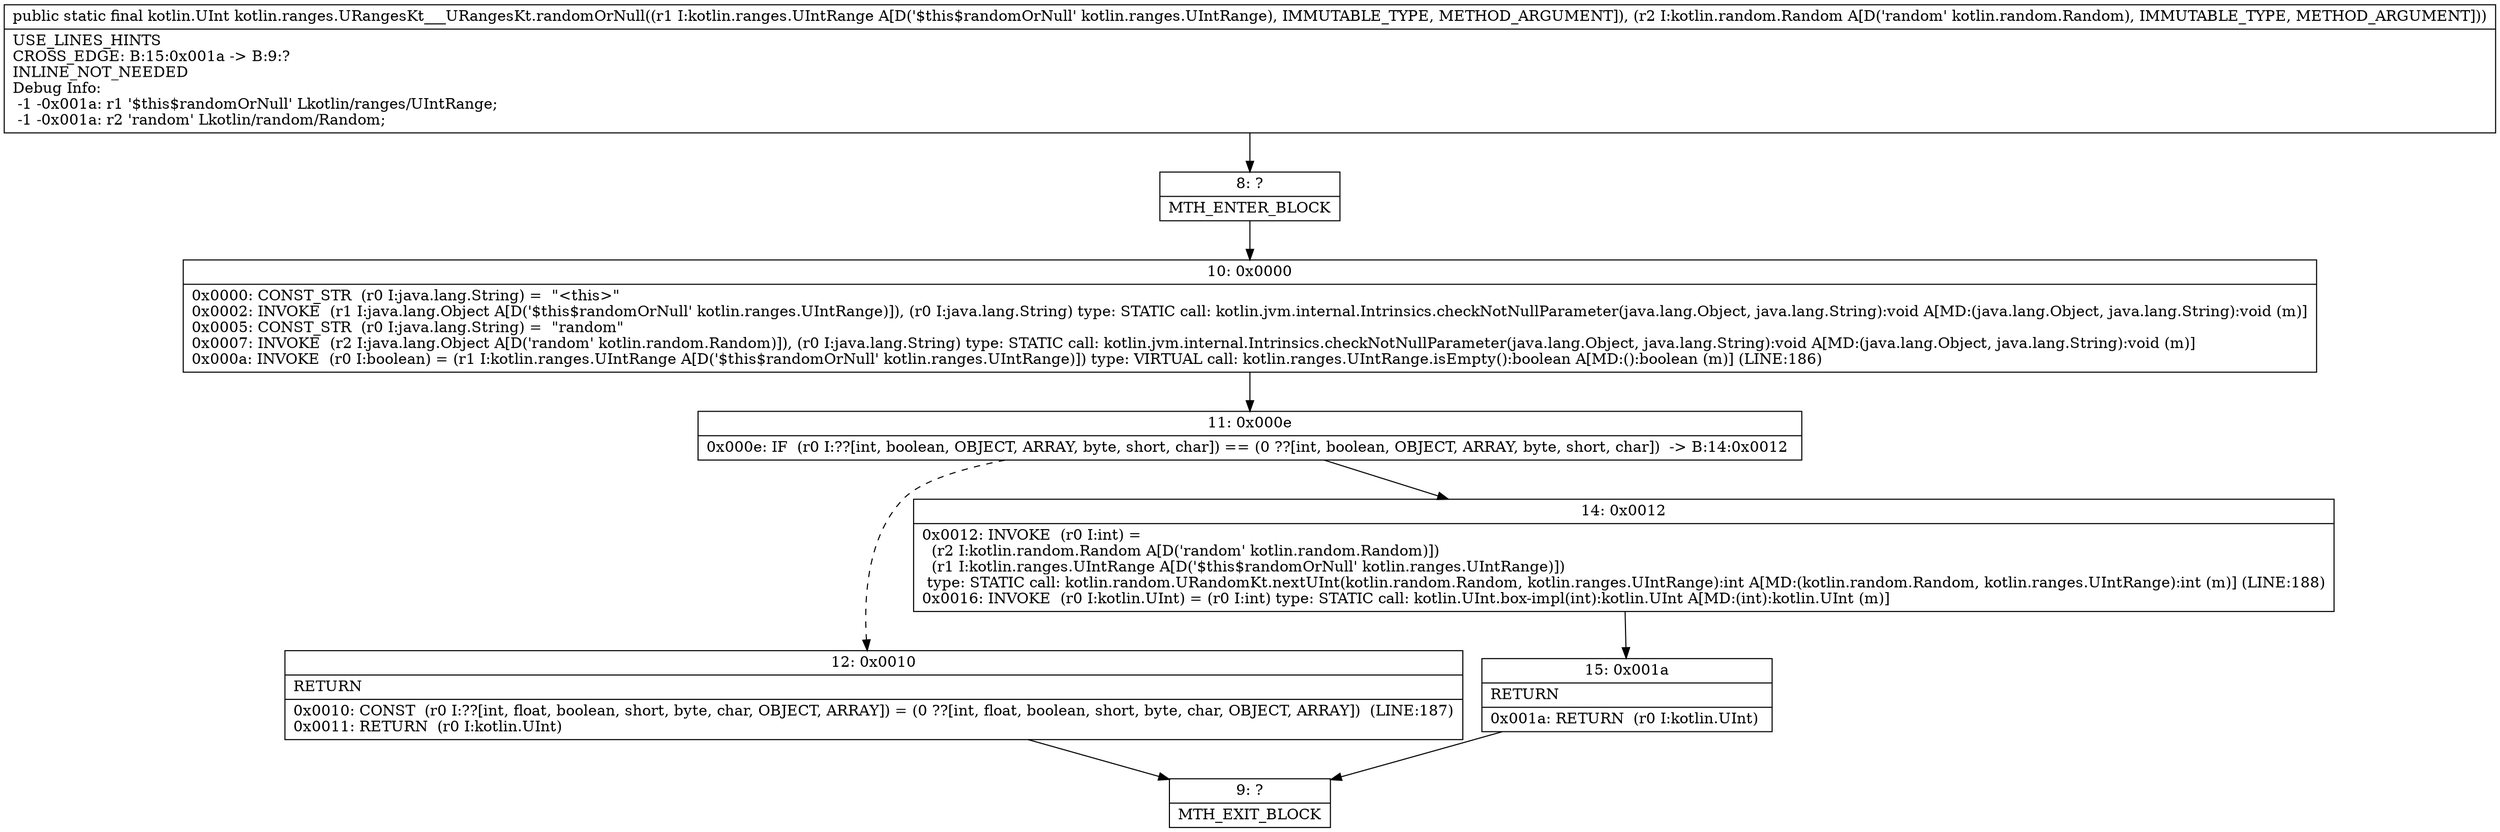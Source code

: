digraph "CFG forkotlin.ranges.URangesKt___URangesKt.randomOrNull(Lkotlin\/ranges\/UIntRange;Lkotlin\/random\/Random;)Lkotlin\/UInt;" {
Node_8 [shape=record,label="{8\:\ ?|MTH_ENTER_BLOCK\l}"];
Node_10 [shape=record,label="{10\:\ 0x0000|0x0000: CONST_STR  (r0 I:java.lang.String) =  \"\<this\>\" \l0x0002: INVOKE  (r1 I:java.lang.Object A[D('$this$randomOrNull' kotlin.ranges.UIntRange)]), (r0 I:java.lang.String) type: STATIC call: kotlin.jvm.internal.Intrinsics.checkNotNullParameter(java.lang.Object, java.lang.String):void A[MD:(java.lang.Object, java.lang.String):void (m)]\l0x0005: CONST_STR  (r0 I:java.lang.String) =  \"random\" \l0x0007: INVOKE  (r2 I:java.lang.Object A[D('random' kotlin.random.Random)]), (r0 I:java.lang.String) type: STATIC call: kotlin.jvm.internal.Intrinsics.checkNotNullParameter(java.lang.Object, java.lang.String):void A[MD:(java.lang.Object, java.lang.String):void (m)]\l0x000a: INVOKE  (r0 I:boolean) = (r1 I:kotlin.ranges.UIntRange A[D('$this$randomOrNull' kotlin.ranges.UIntRange)]) type: VIRTUAL call: kotlin.ranges.UIntRange.isEmpty():boolean A[MD:():boolean (m)] (LINE:186)\l}"];
Node_11 [shape=record,label="{11\:\ 0x000e|0x000e: IF  (r0 I:??[int, boolean, OBJECT, ARRAY, byte, short, char]) == (0 ??[int, boolean, OBJECT, ARRAY, byte, short, char])  \-\> B:14:0x0012 \l}"];
Node_12 [shape=record,label="{12\:\ 0x0010|RETURN\l|0x0010: CONST  (r0 I:??[int, float, boolean, short, byte, char, OBJECT, ARRAY]) = (0 ??[int, float, boolean, short, byte, char, OBJECT, ARRAY])  (LINE:187)\l0x0011: RETURN  (r0 I:kotlin.UInt) \l}"];
Node_9 [shape=record,label="{9\:\ ?|MTH_EXIT_BLOCK\l}"];
Node_14 [shape=record,label="{14\:\ 0x0012|0x0012: INVOKE  (r0 I:int) = \l  (r2 I:kotlin.random.Random A[D('random' kotlin.random.Random)])\l  (r1 I:kotlin.ranges.UIntRange A[D('$this$randomOrNull' kotlin.ranges.UIntRange)])\l type: STATIC call: kotlin.random.URandomKt.nextUInt(kotlin.random.Random, kotlin.ranges.UIntRange):int A[MD:(kotlin.random.Random, kotlin.ranges.UIntRange):int (m)] (LINE:188)\l0x0016: INVOKE  (r0 I:kotlin.UInt) = (r0 I:int) type: STATIC call: kotlin.UInt.box\-impl(int):kotlin.UInt A[MD:(int):kotlin.UInt (m)]\l}"];
Node_15 [shape=record,label="{15\:\ 0x001a|RETURN\l|0x001a: RETURN  (r0 I:kotlin.UInt) \l}"];
MethodNode[shape=record,label="{public static final kotlin.UInt kotlin.ranges.URangesKt___URangesKt.randomOrNull((r1 I:kotlin.ranges.UIntRange A[D('$this$randomOrNull' kotlin.ranges.UIntRange), IMMUTABLE_TYPE, METHOD_ARGUMENT]), (r2 I:kotlin.random.Random A[D('random' kotlin.random.Random), IMMUTABLE_TYPE, METHOD_ARGUMENT]))  | USE_LINES_HINTS\lCROSS_EDGE: B:15:0x001a \-\> B:9:?\lINLINE_NOT_NEEDED\lDebug Info:\l  \-1 \-0x001a: r1 '$this$randomOrNull' Lkotlin\/ranges\/UIntRange;\l  \-1 \-0x001a: r2 'random' Lkotlin\/random\/Random;\l}"];
MethodNode -> Node_8;Node_8 -> Node_10;
Node_10 -> Node_11;
Node_11 -> Node_12[style=dashed];
Node_11 -> Node_14;
Node_12 -> Node_9;
Node_14 -> Node_15;
Node_15 -> Node_9;
}

